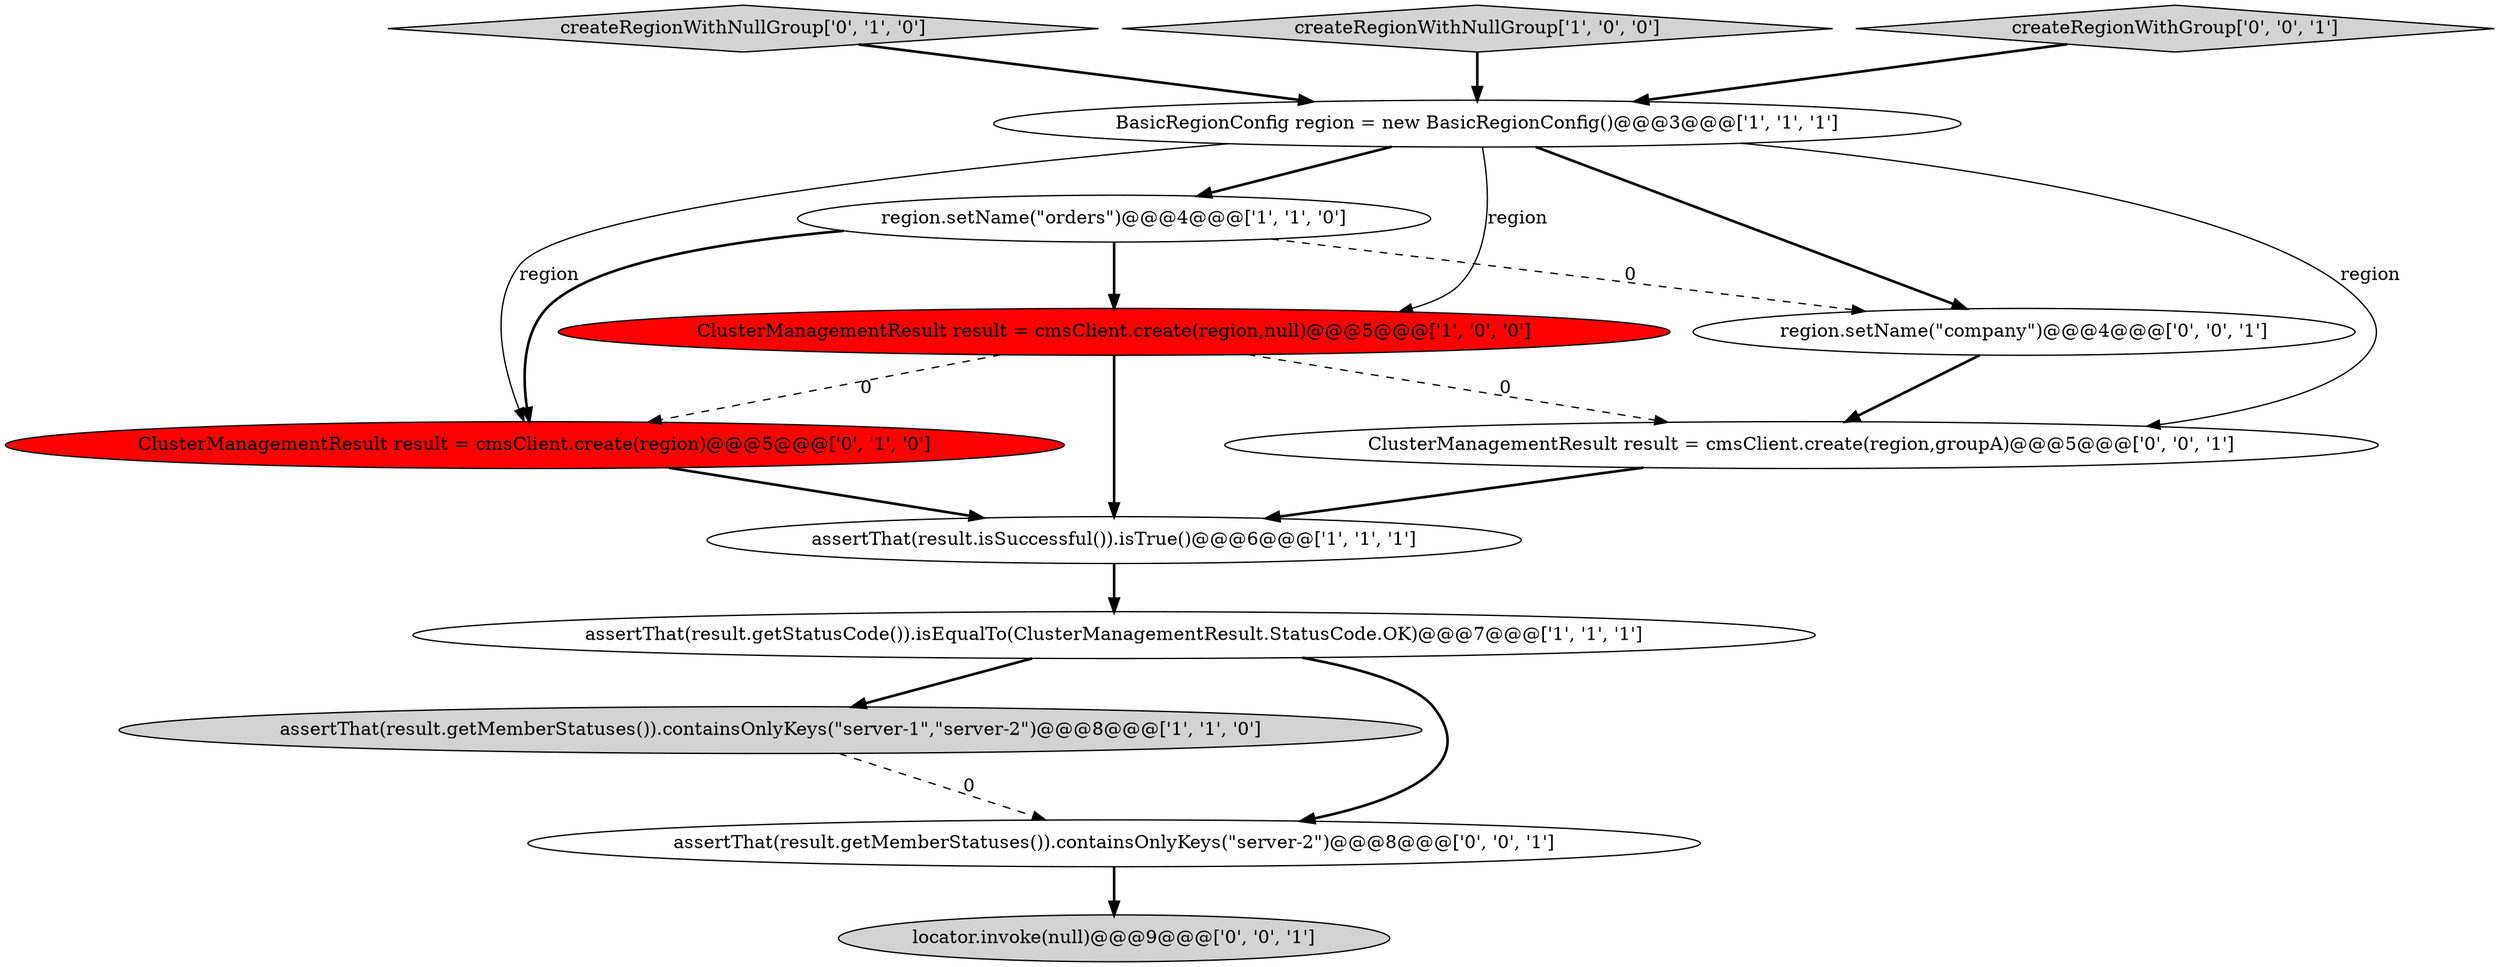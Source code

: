 digraph {
8 [style = filled, label = "ClusterManagementResult result = cmsClient.create(region)@@@5@@@['0', '1', '0']", fillcolor = red, shape = ellipse image = "AAA1AAABBB2BBB"];
10 [style = filled, label = "region.setName(\"company\")@@@4@@@['0', '0', '1']", fillcolor = white, shape = ellipse image = "AAA0AAABBB3BBB"];
1 [style = filled, label = "assertThat(result.getMemberStatuses()).containsOnlyKeys(\"server-1\",\"server-2\")@@@8@@@['1', '1', '0']", fillcolor = lightgray, shape = ellipse image = "AAA0AAABBB1BBB"];
7 [style = filled, label = "createRegionWithNullGroup['0', '1', '0']", fillcolor = lightgray, shape = diamond image = "AAA0AAABBB2BBB"];
5 [style = filled, label = "ClusterManagementResult result = cmsClient.create(region,null)@@@5@@@['1', '0', '0']", fillcolor = red, shape = ellipse image = "AAA1AAABBB1BBB"];
3 [style = filled, label = "createRegionWithNullGroup['1', '0', '0']", fillcolor = lightgray, shape = diamond image = "AAA0AAABBB1BBB"];
9 [style = filled, label = "createRegionWithGroup['0', '0', '1']", fillcolor = lightgray, shape = diamond image = "AAA0AAABBB3BBB"];
13 [style = filled, label = "locator.invoke(null)@@@9@@@['0', '0', '1']", fillcolor = lightgray, shape = ellipse image = "AAA0AAABBB3BBB"];
2 [style = filled, label = "region.setName(\"orders\")@@@4@@@['1', '1', '0']", fillcolor = white, shape = ellipse image = "AAA0AAABBB1BBB"];
0 [style = filled, label = "assertThat(result.getStatusCode()).isEqualTo(ClusterManagementResult.StatusCode.OK)@@@7@@@['1', '1', '1']", fillcolor = white, shape = ellipse image = "AAA0AAABBB1BBB"];
4 [style = filled, label = "assertThat(result.isSuccessful()).isTrue()@@@6@@@['1', '1', '1']", fillcolor = white, shape = ellipse image = "AAA0AAABBB1BBB"];
11 [style = filled, label = "assertThat(result.getMemberStatuses()).containsOnlyKeys(\"server-2\")@@@8@@@['0', '0', '1']", fillcolor = white, shape = ellipse image = "AAA0AAABBB3BBB"];
6 [style = filled, label = "BasicRegionConfig region = new BasicRegionConfig()@@@3@@@['1', '1', '1']", fillcolor = white, shape = ellipse image = "AAA0AAABBB1BBB"];
12 [style = filled, label = "ClusterManagementResult result = cmsClient.create(region,groupA)@@@5@@@['0', '0', '1']", fillcolor = white, shape = ellipse image = "AAA0AAABBB3BBB"];
6->5 [style = solid, label="region"];
5->12 [style = dashed, label="0"];
6->8 [style = solid, label="region"];
0->11 [style = bold, label=""];
3->6 [style = bold, label=""];
2->10 [style = dashed, label="0"];
9->6 [style = bold, label=""];
6->12 [style = solid, label="region"];
4->0 [style = bold, label=""];
6->2 [style = bold, label=""];
12->4 [style = bold, label=""];
10->12 [style = bold, label=""];
1->11 [style = dashed, label="0"];
0->1 [style = bold, label=""];
6->10 [style = bold, label=""];
11->13 [style = bold, label=""];
5->4 [style = bold, label=""];
7->6 [style = bold, label=""];
5->8 [style = dashed, label="0"];
8->4 [style = bold, label=""];
2->8 [style = bold, label=""];
2->5 [style = bold, label=""];
}
